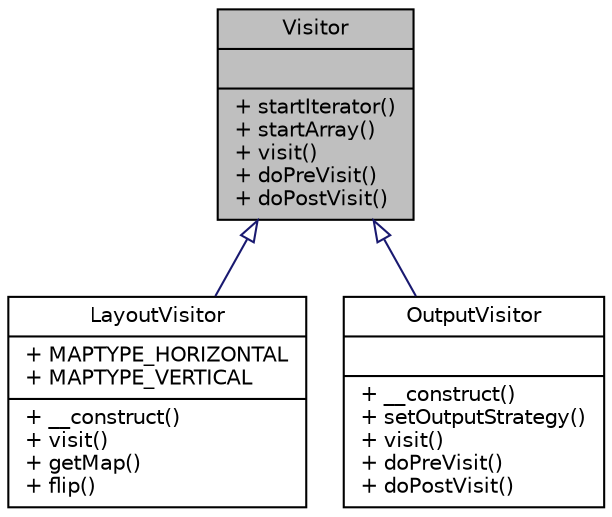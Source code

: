 digraph "Visitor"
{
  edge [fontname="Helvetica",fontsize="10",labelfontname="Helvetica",labelfontsize="10"];
  node [fontname="Helvetica",fontsize="10",shape=record];
  Node0 [label="{Visitor\n||+ startIterator()\l+ startArray()\l+ visit()\l+ doPreVisit()\l+ doPostVisit()\l}",height=0.2,width=0.4,color="black", fillcolor="grey75", style="filled", fontcolor="black"];
  Node0 -> Node1 [dir="back",color="midnightblue",fontsize="10",style="solid",arrowtail="onormal",fontname="Helvetica"];
  Node1 [label="{LayoutVisitor\n|+ MAPTYPE_HORIZONTAL\l+ MAPTYPE_VERTICAL\l|+ __construct()\l+ visit()\l+ getMap()\l+ flip()\l}",height=0.2,width=0.4,color="black", fillcolor="white", style="filled",URL="$classwcmf_1_1lib_1_1model_1_1visitor_1_1_layout_visitor.html",tooltip="LayoutVisitor is used to position a tree of objects on a plane (the objects must implement the getPar..."];
  Node0 -> Node2 [dir="back",color="midnightblue",fontsize="10",style="solid",arrowtail="onormal",fontname="Helvetica"];
  Node2 [label="{OutputVisitor\n||+ __construct()\l+ setOutputStrategy()\l+ visit()\l+ doPreVisit()\l+ doPostVisit()\l}",height=0.2,width=0.4,color="black", fillcolor="white", style="filled",URL="$classwcmf_1_1lib_1_1model_1_1visitor_1_1_output_visitor.html",tooltip="OutputVisitor is used to output an object&#39;s content to different destinations and formats..."];
}
